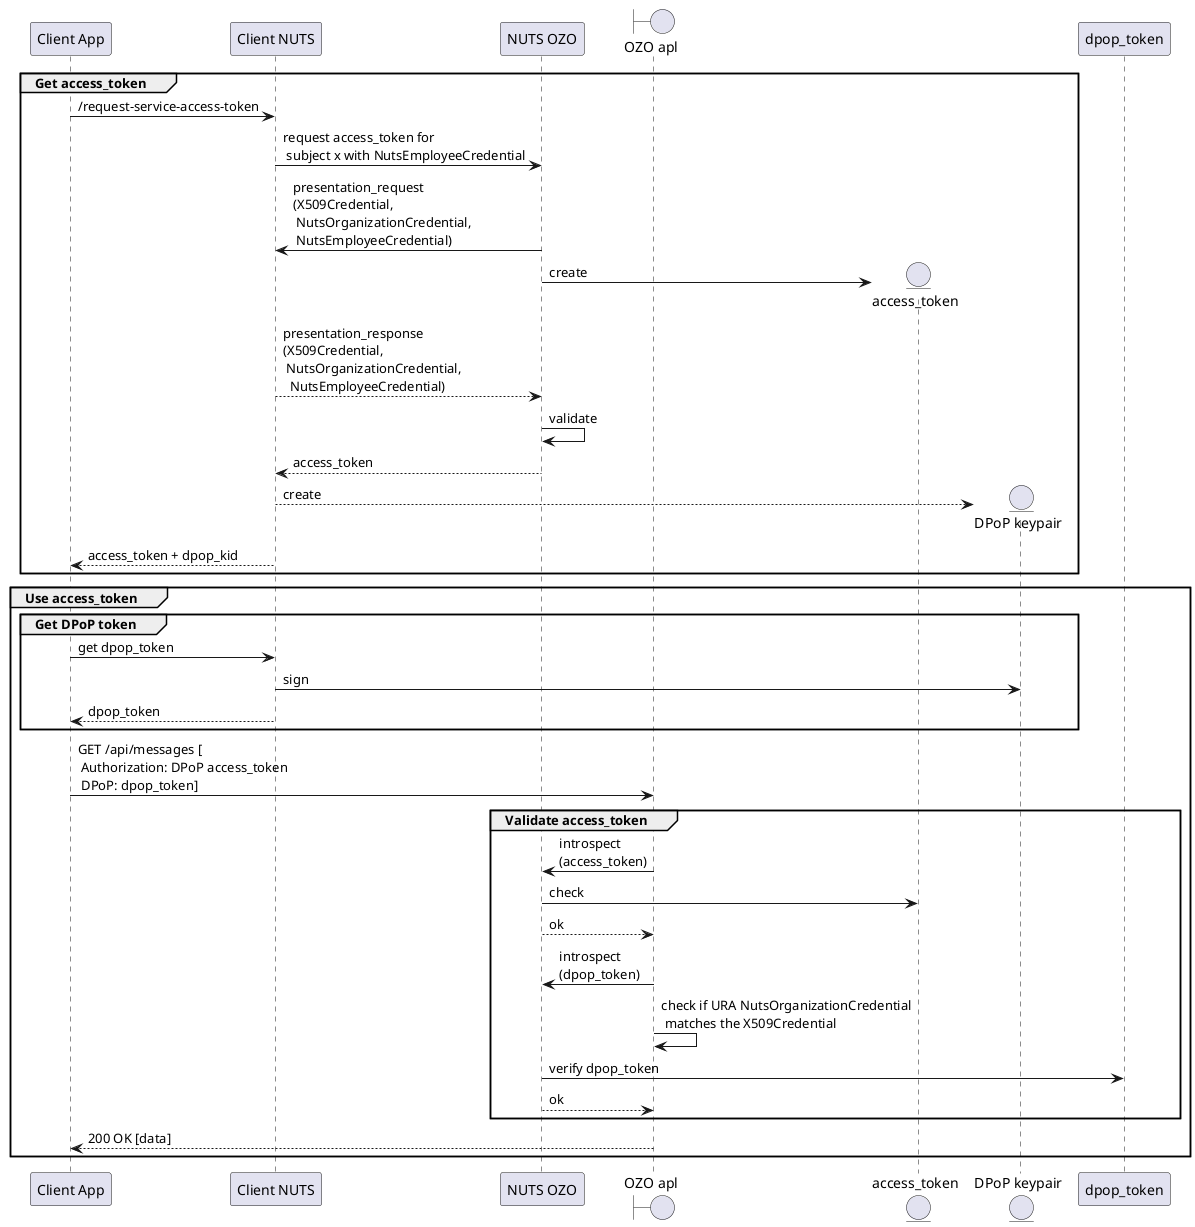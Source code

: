 @startuml
participant "Client App" as client_app
participant "Client NUTS" as client_nuts

participant "NUTS OZO" as nuts_ozo
boundary "OZO apl" as ozo_api
entity "access_token" as access_token
entity "DPoP keypair" as dpop_key

group Get access_token
    client_app -> client_nuts: /request-service-access-token
    client_nuts -> nuts_ozo: request access_token for\n subject x with NutsEmployeeCredential
    nuts_ozo -> client_nuts: presentation_request \n(X509Credential,\n NutsOrganizationCredential,\n NutsEmployeeCredential)
    create access_token
    nuts_ozo -> access_token: create
    client_nuts --> nuts_ozo: presentation_response \n(X509Credential,\n NutsOrganizationCredential,\n  NutsEmployeeCredential)
    nuts_ozo -> nuts_ozo: validate
    nuts_ozo --> client_nuts: access_token
    create dpop_key
    client_nuts --> dpop_key: create
    client_nuts --> client_app: access_token + dpop_kid
end
group Use access_token
    group Get DPoP token
        client_app -> client_nuts: get dpop_token
        client_nuts -> dpop_key: sign
        client_nuts --> client_app: dpop_token
    end
    client_app -> ozo_api: GET /api/messages [\n Authorization: DPoP access_token\n DPoP: dpop_token]
    group Validate access_token
        ozo_api -> nuts_ozo: introspect\n(access_token)
        nuts_ozo -> access_token: check
        nuts_ozo --> ozo_api: ok
        ozo_api -> nuts_ozo: introspect\n(dpop_token)
        ozo_api -> ozo_api: check if URA NutsOrganizationCredential\n matches the X509Credential
        nuts_ozo -> dpop_token: verify dpop_token
        nuts_ozo --> ozo_api: ok
    end
    ozo_api --> client_app: 200 OK [data]
end

@enduml
